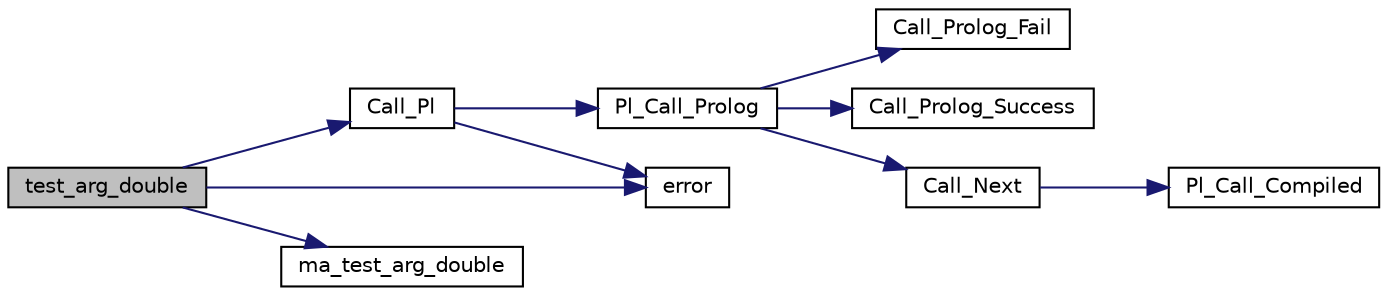digraph "test_arg_double"
{
  edge [fontname="Helvetica",fontsize="10",labelfontname="Helvetica",labelfontsize="10"];
  node [fontname="Helvetica",fontsize="10",shape=record];
  rankdir="LR";
  Node1 [label="test_arg_double",height=0.2,width=0.4,color="black", fillcolor="grey75", style="filled", fontcolor="black"];
  Node1 -> Node2 [color="midnightblue",fontsize="10",style="solid"];
  Node2 [label="Call_Pl",height=0.2,width=0.4,color="black", fillcolor="white", style="filled",URL="$chkma_8c.html#a76794c8328cf0a40fb30d8e2167b03ba"];
  Node2 -> Node3 [color="midnightblue",fontsize="10",style="solid"];
  Node3 [label="Pl_Call_Prolog",height=0.2,width=0.4,color="black", fillcolor="white", style="filled",URL="$engine_8c.html#a837196745e0fb6af03ee5e5d062e1087"];
  Node3 -> Node4 [color="midnightblue",fontsize="10",style="solid"];
  Node4 [label="Call_Prolog_Fail",height=0.2,width=0.4,color="black", fillcolor="white", style="filled",URL="$engine_8c.html#accfe7947a971f240bf7b8b2bedc59e29"];
  Node3 -> Node5 [color="midnightblue",fontsize="10",style="solid"];
  Node5 [label="Call_Prolog_Success",height=0.2,width=0.4,color="black", fillcolor="white", style="filled",URL="$engine_8c.html#ae7d5f8d0ac490ede3fcb48af7cceec55"];
  Node3 -> Node6 [color="midnightblue",fontsize="10",style="solid"];
  Node6 [label="Call_Next",height=0.2,width=0.4,color="black", fillcolor="white", style="filled",URL="$engine_8c.html#a5f34f0c2b928a4bfe7057ced6cd446c8"];
  Node6 -> Node7 [color="midnightblue",fontsize="10",style="solid"];
  Node7 [label="Pl_Call_Compiled",height=0.2,width=0.4,color="black", fillcolor="white", style="filled",URL="$engine_8c.html#a598600283dd767c2b3d11e798384023c"];
  Node2 -> Node8 [color="midnightblue",fontsize="10",style="solid"];
  Node8 [label="error",height=0.2,width=0.4,color="black", fillcolor="white", style="filled",URL="$chkma_8c.html#a518288848eb2471573b6581060452931"];
  Node1 -> Node9 [color="midnightblue",fontsize="10",style="solid"];
  Node9 [label="ma_test_arg_double",height=0.2,width=0.4,color="black", fillcolor="white", style="filled",URL="$chkma_8c.html#ad03fa4ed475f170abaaf34c8740d5a8c"];
  Node1 -> Node8 [color="midnightblue",fontsize="10",style="solid"];
}
